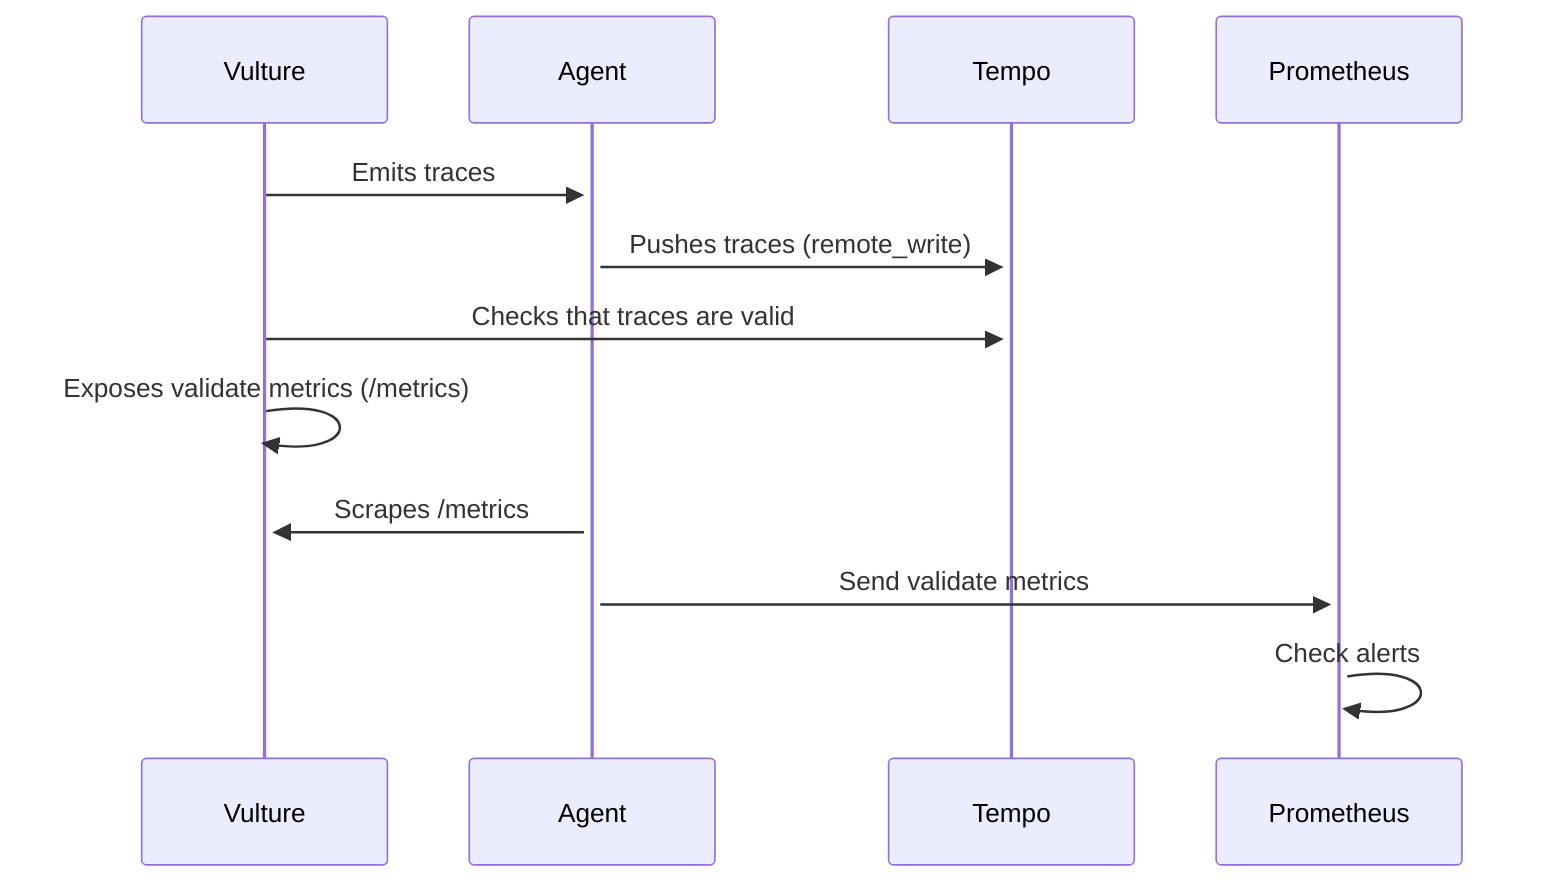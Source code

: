sequenceDiagram
    Vulture ->>+ Agent: Emits traces
    Agent ->>+ Tempo: Pushes traces (remote_write)
    Vulture ->>+ Tempo: Checks that traces are valid
    Vulture ->>+ Vulture: Exposes validate metrics (/metrics)
    Agent ->>+ Vulture: Scrapes /metrics
    Agent ->>+ Prometheus: Send validate metrics
    Prometheus ->>+ Prometheus: Check alerts